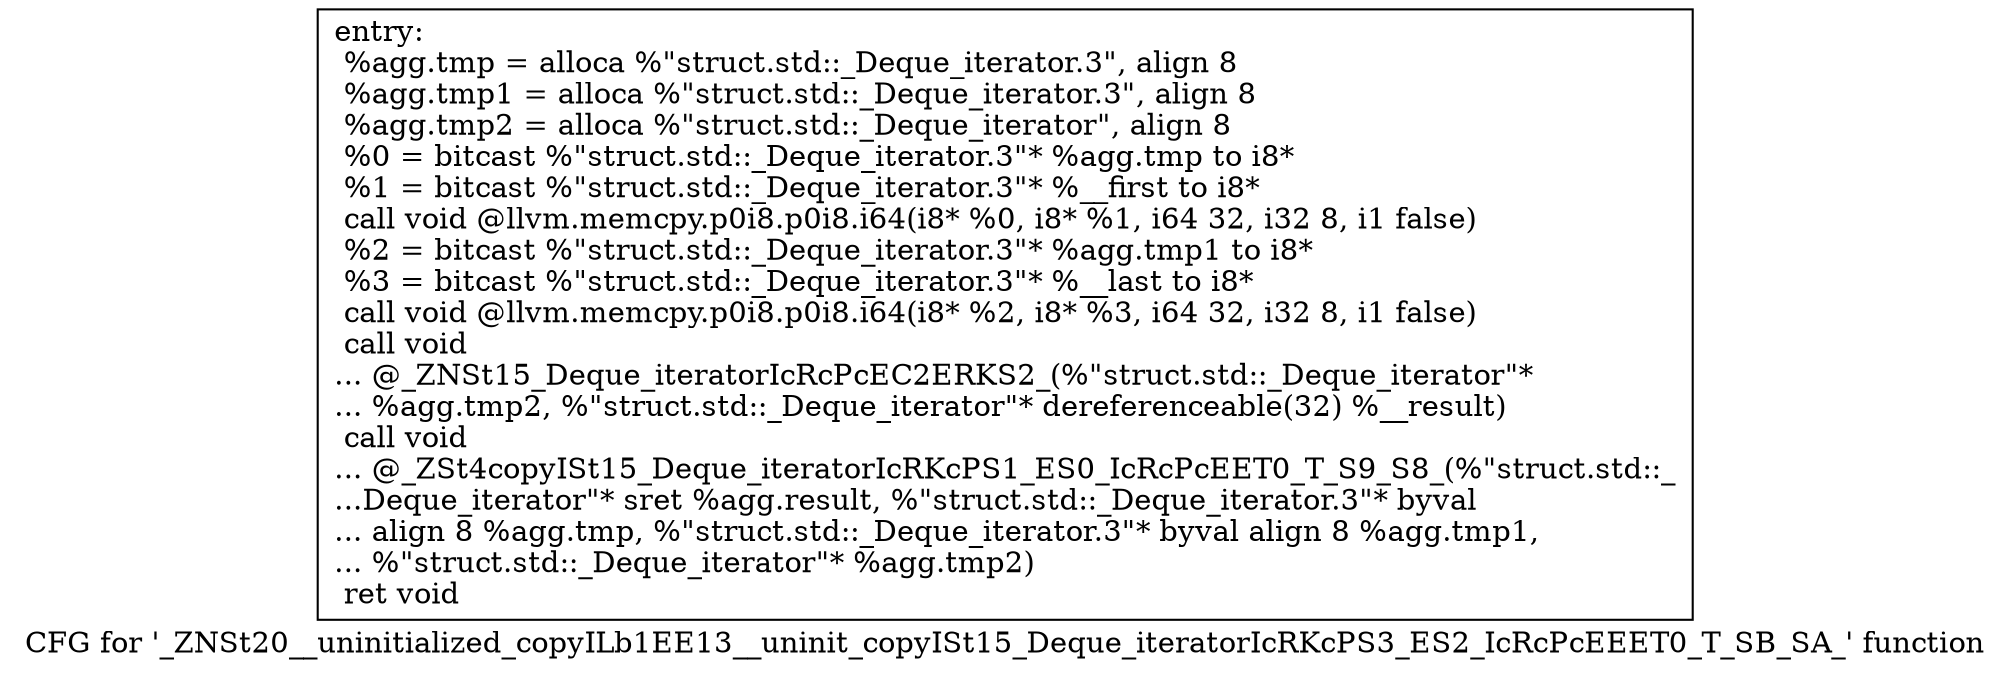 digraph "CFG for '_ZNSt20__uninitialized_copyILb1EE13__uninit_copyISt15_Deque_iteratorIcRKcPS3_ES2_IcRcPcEEET0_T_SB_SA_' function" {
	label="CFG for '_ZNSt20__uninitialized_copyILb1EE13__uninit_copyISt15_Deque_iteratorIcRKcPS3_ES2_IcRcPcEEET0_T_SB_SA_' function";

	Node0x6b98890 [shape=record,label="{entry:\l  %agg.tmp = alloca %\"struct.std::_Deque_iterator.3\", align 8\l  %agg.tmp1 = alloca %\"struct.std::_Deque_iterator.3\", align 8\l  %agg.tmp2 = alloca %\"struct.std::_Deque_iterator\", align 8\l  %0 = bitcast %\"struct.std::_Deque_iterator.3\"* %agg.tmp to i8*\l  %1 = bitcast %\"struct.std::_Deque_iterator.3\"* %__first to i8*\l  call void @llvm.memcpy.p0i8.p0i8.i64(i8* %0, i8* %1, i64 32, i32 8, i1 false)\l  %2 = bitcast %\"struct.std::_Deque_iterator.3\"* %agg.tmp1 to i8*\l  %3 = bitcast %\"struct.std::_Deque_iterator.3\"* %__last to i8*\l  call void @llvm.memcpy.p0i8.p0i8.i64(i8* %2, i8* %3, i64 32, i32 8, i1 false)\l  call void\l... @_ZNSt15_Deque_iteratorIcRcPcEC2ERKS2_(%\"struct.std::_Deque_iterator\"*\l... %agg.tmp2, %\"struct.std::_Deque_iterator\"* dereferenceable(32) %__result)\l  call void\l... @_ZSt4copyISt15_Deque_iteratorIcRKcPS1_ES0_IcRcPcEET0_T_S9_S8_(%\"struct.std::_\l...Deque_iterator\"* sret %agg.result, %\"struct.std::_Deque_iterator.3\"* byval\l... align 8 %agg.tmp, %\"struct.std::_Deque_iterator.3\"* byval align 8 %agg.tmp1,\l... %\"struct.std::_Deque_iterator\"* %agg.tmp2)\l  ret void\l}"];
}
